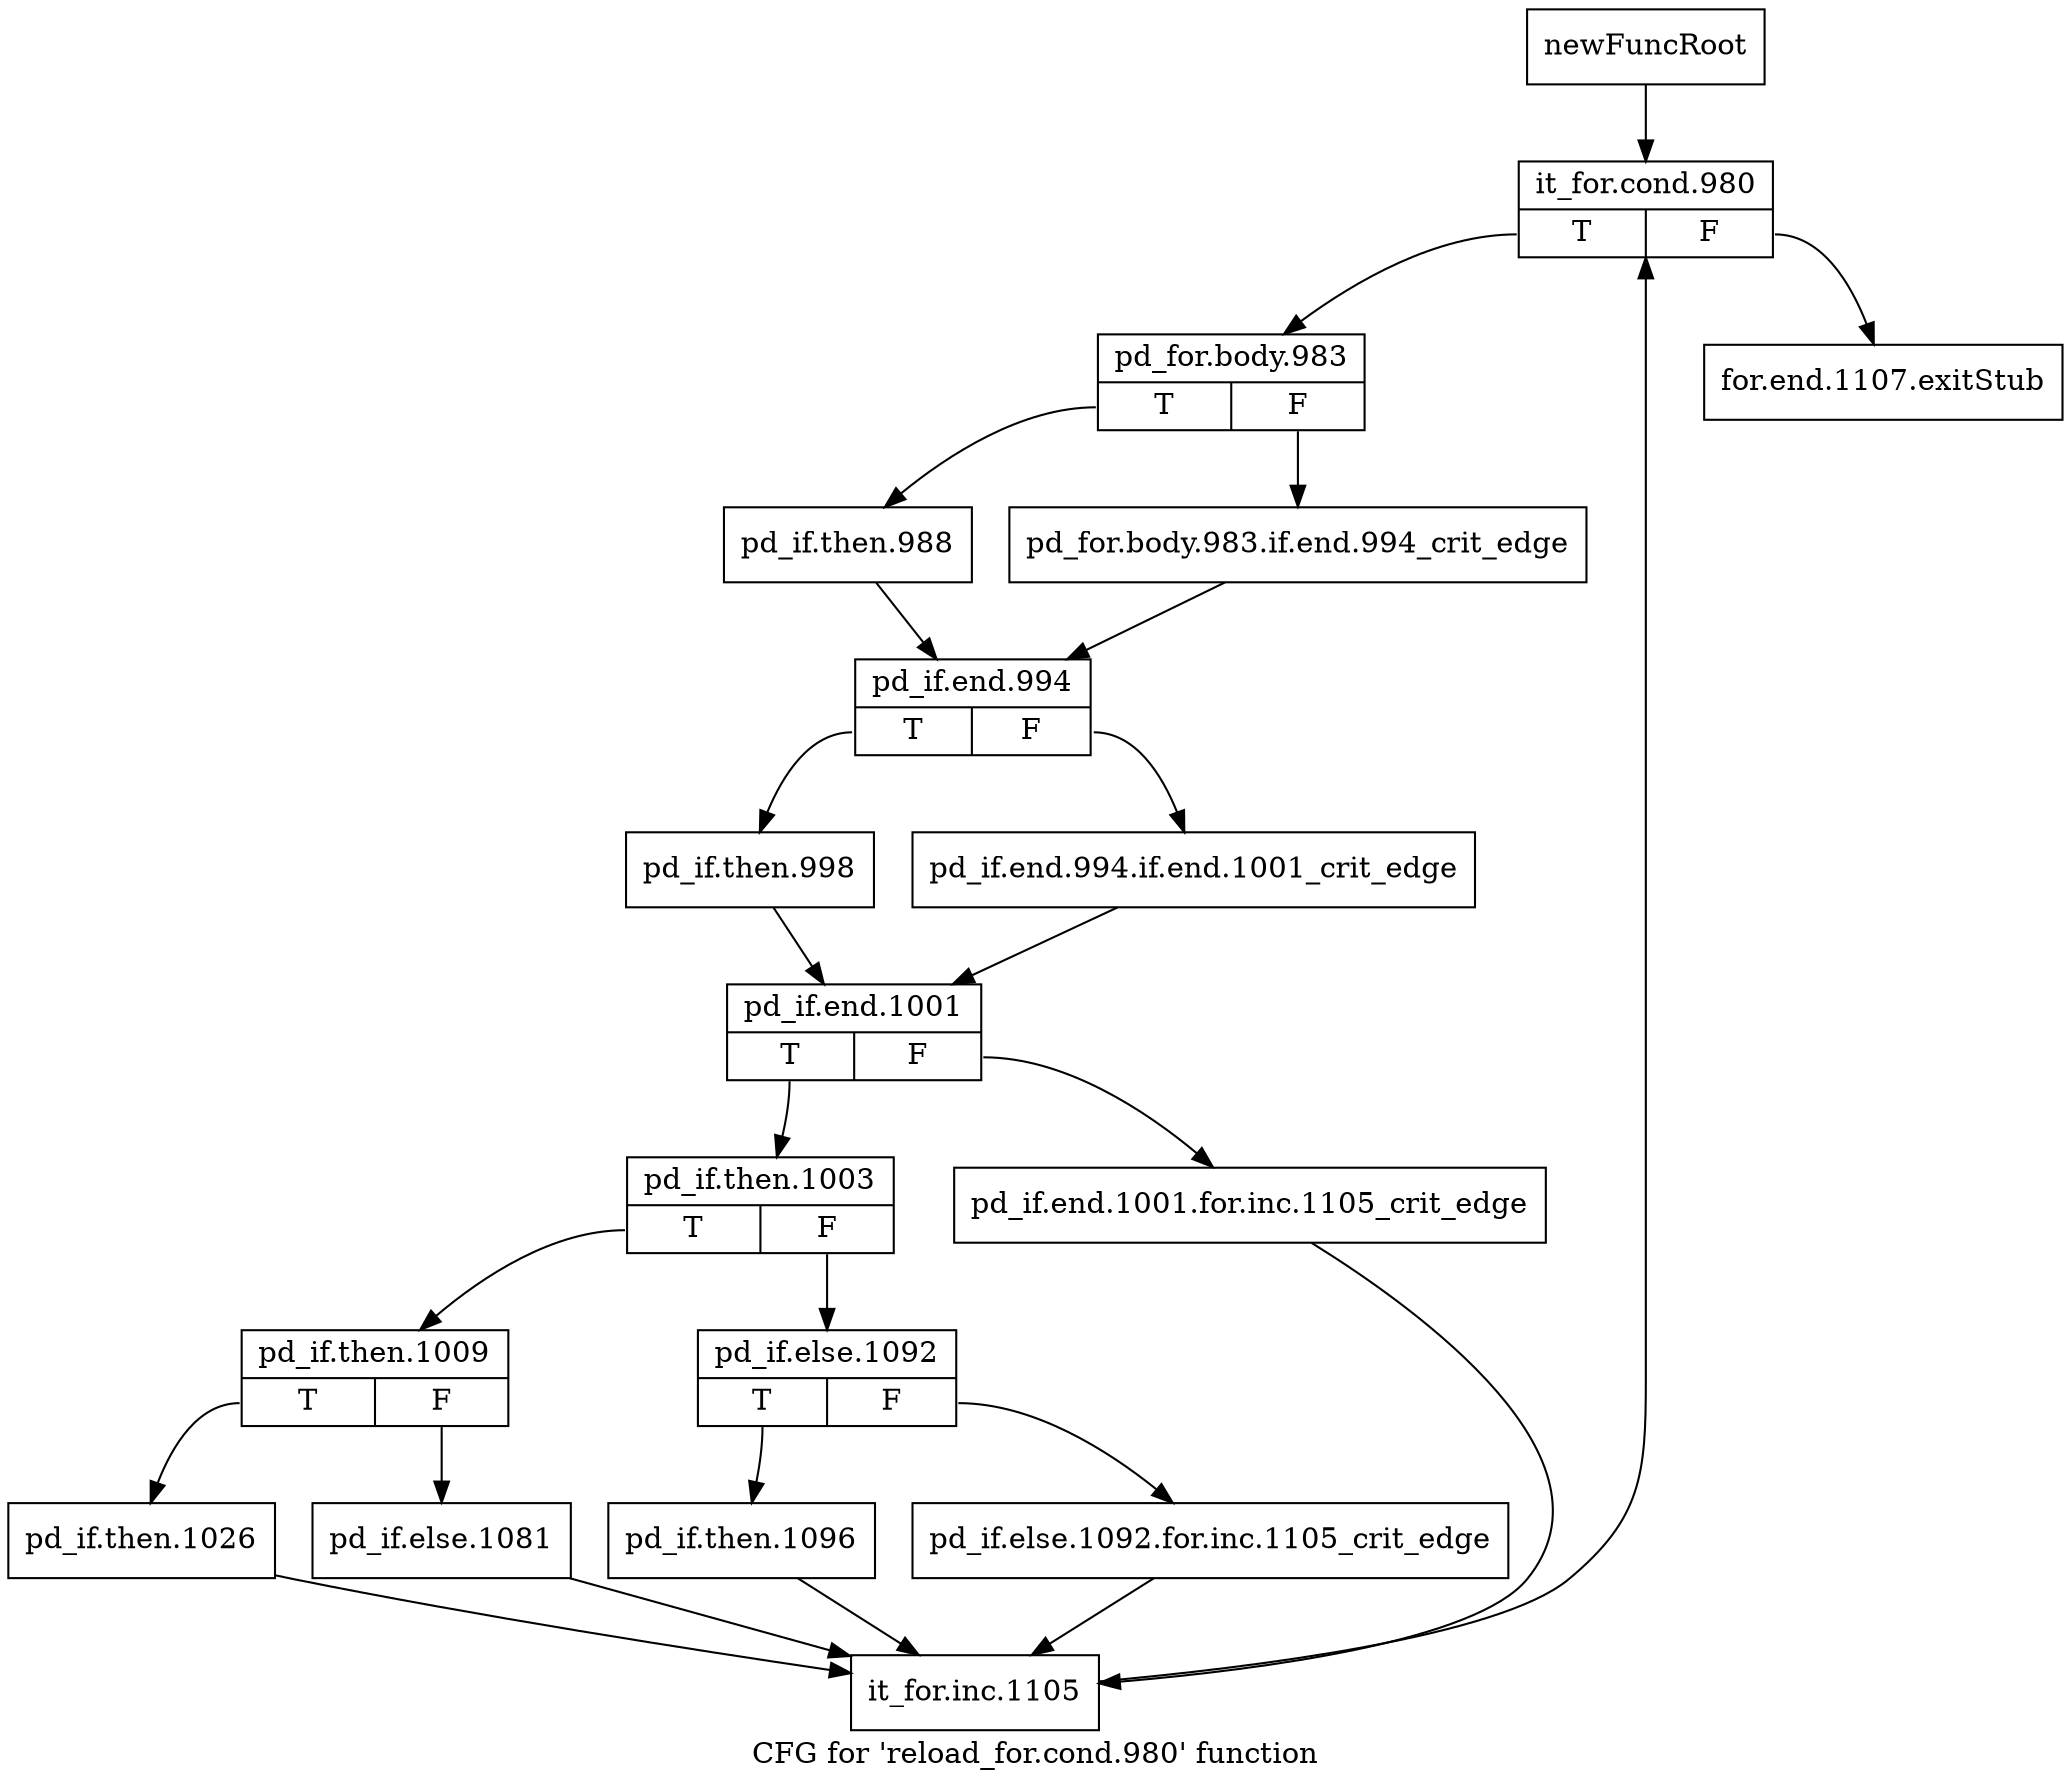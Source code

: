 digraph "CFG for 'reload_for.cond.980' function" {
	label="CFG for 'reload_for.cond.980' function";

	Node0xbd89570 [shape=record,label="{newFuncRoot}"];
	Node0xbd89570 -> Node0xbd911d0;
	Node0xbd895c0 [shape=record,label="{for.end.1107.exitStub}"];
	Node0xbd911d0 [shape=record,label="{it_for.cond.980|{<s0>T|<s1>F}}"];
	Node0xbd911d0:s0 -> Node0xbd91220;
	Node0xbd911d0:s1 -> Node0xbd895c0;
	Node0xbd91220 [shape=record,label="{pd_for.body.983|{<s0>T|<s1>F}}"];
	Node0xbd91220:s0 -> Node0xbd912c0;
	Node0xbd91220:s1 -> Node0xbd91270;
	Node0xbd91270 [shape=record,label="{pd_for.body.983.if.end.994_crit_edge}"];
	Node0xbd91270 -> Node0xbd91310;
	Node0xbd912c0 [shape=record,label="{pd_if.then.988}"];
	Node0xbd912c0 -> Node0xbd91310;
	Node0xbd91310 [shape=record,label="{pd_if.end.994|{<s0>T|<s1>F}}"];
	Node0xbd91310:s0 -> Node0xbd913b0;
	Node0xbd91310:s1 -> Node0xbd91360;
	Node0xbd91360 [shape=record,label="{pd_if.end.994.if.end.1001_crit_edge}"];
	Node0xbd91360 -> Node0xbd91400;
	Node0xbd913b0 [shape=record,label="{pd_if.then.998}"];
	Node0xbd913b0 -> Node0xbd91400;
	Node0xbd91400 [shape=record,label="{pd_if.end.1001|{<s0>T|<s1>F}}"];
	Node0xbd91400:s0 -> Node0xbd914a0;
	Node0xbd91400:s1 -> Node0xbd91450;
	Node0xbd91450 [shape=record,label="{pd_if.end.1001.for.inc.1105_crit_edge}"];
	Node0xbd91450 -> Node0xbd916d0;
	Node0xbd914a0 [shape=record,label="{pd_if.then.1003|{<s0>T|<s1>F}}"];
	Node0xbd914a0:s0 -> Node0xbd915e0;
	Node0xbd914a0:s1 -> Node0xbd914f0;
	Node0xbd914f0 [shape=record,label="{pd_if.else.1092|{<s0>T|<s1>F}}"];
	Node0xbd914f0:s0 -> Node0xbd91590;
	Node0xbd914f0:s1 -> Node0xbd91540;
	Node0xbd91540 [shape=record,label="{pd_if.else.1092.for.inc.1105_crit_edge}"];
	Node0xbd91540 -> Node0xbd916d0;
	Node0xbd91590 [shape=record,label="{pd_if.then.1096}"];
	Node0xbd91590 -> Node0xbd916d0;
	Node0xbd915e0 [shape=record,label="{pd_if.then.1009|{<s0>T|<s1>F}}"];
	Node0xbd915e0:s0 -> Node0xbd91680;
	Node0xbd915e0:s1 -> Node0xbd91630;
	Node0xbd91630 [shape=record,label="{pd_if.else.1081}"];
	Node0xbd91630 -> Node0xbd916d0;
	Node0xbd91680 [shape=record,label="{pd_if.then.1026}"];
	Node0xbd91680 -> Node0xbd916d0;
	Node0xbd916d0 [shape=record,label="{it_for.inc.1105}"];
	Node0xbd916d0 -> Node0xbd911d0;
}
